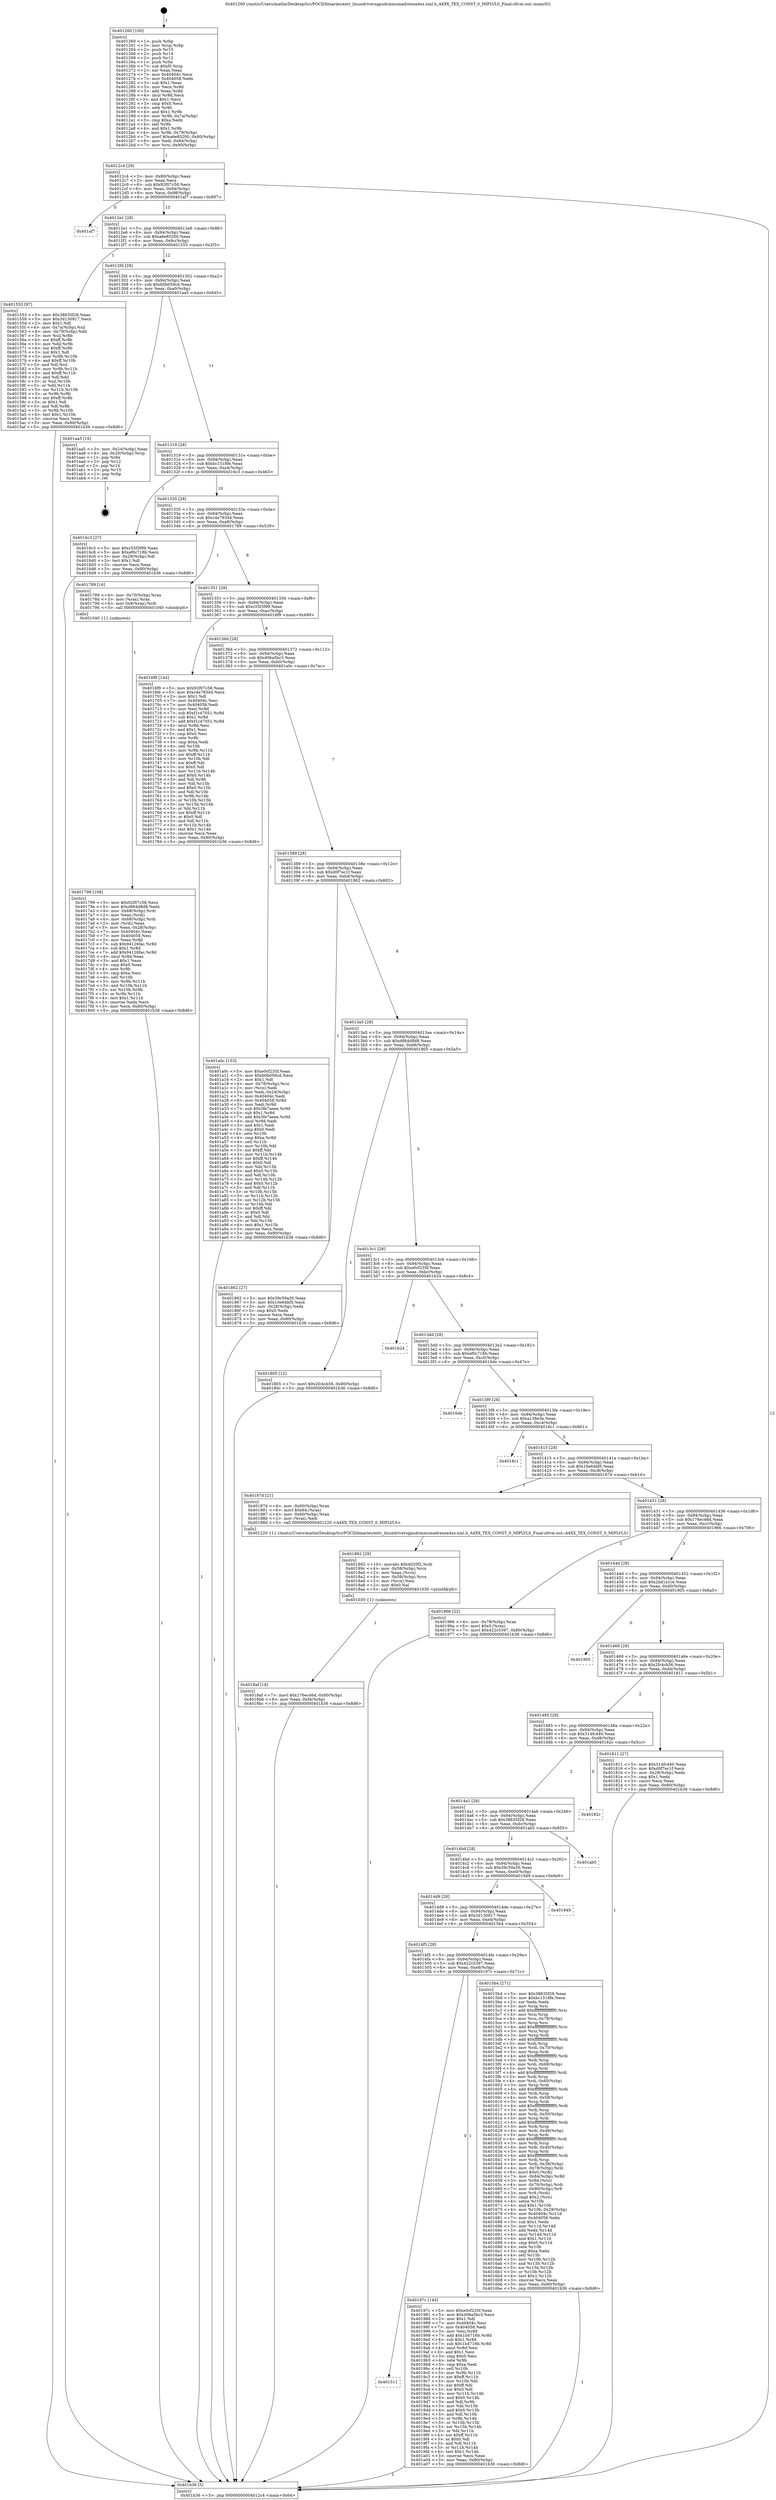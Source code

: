 digraph "0x401260" {
  label = "0x401260 (/mnt/c/Users/mathe/Desktop/tcc/POCII/binaries/extr_linuxdriversgpudrmmsmadrenoa4xx.xml.h_A4XX_TEX_CONST_0_MIPLVLS_Final-ollvm.out::main(0))"
  labelloc = "t"
  node[shape=record]

  Entry [label="",width=0.3,height=0.3,shape=circle,fillcolor=black,style=filled]
  "0x4012c4" [label="{
     0x4012c4 [29]\l
     | [instrs]\l
     &nbsp;&nbsp;0x4012c4 \<+3\>: mov -0x80(%rbp),%eax\l
     &nbsp;&nbsp;0x4012c7 \<+2\>: mov %eax,%ecx\l
     &nbsp;&nbsp;0x4012c9 \<+6\>: sub $0x92f07c58,%ecx\l
     &nbsp;&nbsp;0x4012cf \<+6\>: mov %eax,-0x94(%rbp)\l
     &nbsp;&nbsp;0x4012d5 \<+6\>: mov %ecx,-0x98(%rbp)\l
     &nbsp;&nbsp;0x4012db \<+6\>: je 0000000000401af7 \<main+0x897\>\l
  }"]
  "0x401af7" [label="{
     0x401af7\l
  }", style=dashed]
  "0x4012e1" [label="{
     0x4012e1 [28]\l
     | [instrs]\l
     &nbsp;&nbsp;0x4012e1 \<+5\>: jmp 00000000004012e6 \<main+0x86\>\l
     &nbsp;&nbsp;0x4012e6 \<+6\>: mov -0x94(%rbp),%eax\l
     &nbsp;&nbsp;0x4012ec \<+5\>: sub $0xa6e85200,%eax\l
     &nbsp;&nbsp;0x4012f1 \<+6\>: mov %eax,-0x9c(%rbp)\l
     &nbsp;&nbsp;0x4012f7 \<+6\>: je 0000000000401553 \<main+0x2f3\>\l
  }"]
  Exit [label="",width=0.3,height=0.3,shape=circle,fillcolor=black,style=filled,peripheries=2]
  "0x401553" [label="{
     0x401553 [97]\l
     | [instrs]\l
     &nbsp;&nbsp;0x401553 \<+5\>: mov $0x38635f28,%eax\l
     &nbsp;&nbsp;0x401558 \<+5\>: mov $0x3d130917,%ecx\l
     &nbsp;&nbsp;0x40155d \<+2\>: mov $0x1,%dl\l
     &nbsp;&nbsp;0x40155f \<+4\>: mov -0x7a(%rbp),%sil\l
     &nbsp;&nbsp;0x401563 \<+4\>: mov -0x79(%rbp),%dil\l
     &nbsp;&nbsp;0x401567 \<+3\>: mov %sil,%r8b\l
     &nbsp;&nbsp;0x40156a \<+4\>: xor $0xff,%r8b\l
     &nbsp;&nbsp;0x40156e \<+3\>: mov %dil,%r9b\l
     &nbsp;&nbsp;0x401571 \<+4\>: xor $0xff,%r9b\l
     &nbsp;&nbsp;0x401575 \<+3\>: xor $0x1,%dl\l
     &nbsp;&nbsp;0x401578 \<+3\>: mov %r8b,%r10b\l
     &nbsp;&nbsp;0x40157b \<+4\>: and $0xff,%r10b\l
     &nbsp;&nbsp;0x40157f \<+3\>: and %dl,%sil\l
     &nbsp;&nbsp;0x401582 \<+3\>: mov %r9b,%r11b\l
     &nbsp;&nbsp;0x401585 \<+4\>: and $0xff,%r11b\l
     &nbsp;&nbsp;0x401589 \<+3\>: and %dl,%dil\l
     &nbsp;&nbsp;0x40158c \<+3\>: or %sil,%r10b\l
     &nbsp;&nbsp;0x40158f \<+3\>: or %dil,%r11b\l
     &nbsp;&nbsp;0x401592 \<+3\>: xor %r11b,%r10b\l
     &nbsp;&nbsp;0x401595 \<+3\>: or %r9b,%r8b\l
     &nbsp;&nbsp;0x401598 \<+4\>: xor $0xff,%r8b\l
     &nbsp;&nbsp;0x40159c \<+3\>: or $0x1,%dl\l
     &nbsp;&nbsp;0x40159f \<+3\>: and %dl,%r8b\l
     &nbsp;&nbsp;0x4015a2 \<+3\>: or %r8b,%r10b\l
     &nbsp;&nbsp;0x4015a5 \<+4\>: test $0x1,%r10b\l
     &nbsp;&nbsp;0x4015a9 \<+3\>: cmovne %ecx,%eax\l
     &nbsp;&nbsp;0x4015ac \<+3\>: mov %eax,-0x80(%rbp)\l
     &nbsp;&nbsp;0x4015af \<+5\>: jmp 0000000000401b36 \<main+0x8d6\>\l
  }"]
  "0x4012fd" [label="{
     0x4012fd [28]\l
     | [instrs]\l
     &nbsp;&nbsp;0x4012fd \<+5\>: jmp 0000000000401302 \<main+0xa2\>\l
     &nbsp;&nbsp;0x401302 \<+6\>: mov -0x94(%rbp),%eax\l
     &nbsp;&nbsp;0x401308 \<+5\>: sub $0xb0b059cd,%eax\l
     &nbsp;&nbsp;0x40130d \<+6\>: mov %eax,-0xa0(%rbp)\l
     &nbsp;&nbsp;0x401313 \<+6\>: je 0000000000401aa5 \<main+0x845\>\l
  }"]
  "0x401b36" [label="{
     0x401b36 [5]\l
     | [instrs]\l
     &nbsp;&nbsp;0x401b36 \<+5\>: jmp 00000000004012c4 \<main+0x64\>\l
  }"]
  "0x401260" [label="{
     0x401260 [100]\l
     | [instrs]\l
     &nbsp;&nbsp;0x401260 \<+1\>: push %rbp\l
     &nbsp;&nbsp;0x401261 \<+3\>: mov %rsp,%rbp\l
     &nbsp;&nbsp;0x401264 \<+2\>: push %r15\l
     &nbsp;&nbsp;0x401266 \<+2\>: push %r14\l
     &nbsp;&nbsp;0x401268 \<+2\>: push %r12\l
     &nbsp;&nbsp;0x40126a \<+1\>: push %rbx\l
     &nbsp;&nbsp;0x40126b \<+7\>: sub $0xf0,%rsp\l
     &nbsp;&nbsp;0x401272 \<+2\>: xor %eax,%eax\l
     &nbsp;&nbsp;0x401274 \<+7\>: mov 0x40404c,%ecx\l
     &nbsp;&nbsp;0x40127b \<+7\>: mov 0x404058,%edx\l
     &nbsp;&nbsp;0x401282 \<+3\>: sub $0x1,%eax\l
     &nbsp;&nbsp;0x401285 \<+3\>: mov %ecx,%r8d\l
     &nbsp;&nbsp;0x401288 \<+3\>: add %eax,%r8d\l
     &nbsp;&nbsp;0x40128b \<+4\>: imul %r8d,%ecx\l
     &nbsp;&nbsp;0x40128f \<+3\>: and $0x1,%ecx\l
     &nbsp;&nbsp;0x401292 \<+3\>: cmp $0x0,%ecx\l
     &nbsp;&nbsp;0x401295 \<+4\>: sete %r9b\l
     &nbsp;&nbsp;0x401299 \<+4\>: and $0x1,%r9b\l
     &nbsp;&nbsp;0x40129d \<+4\>: mov %r9b,-0x7a(%rbp)\l
     &nbsp;&nbsp;0x4012a1 \<+3\>: cmp $0xa,%edx\l
     &nbsp;&nbsp;0x4012a4 \<+4\>: setl %r9b\l
     &nbsp;&nbsp;0x4012a8 \<+4\>: and $0x1,%r9b\l
     &nbsp;&nbsp;0x4012ac \<+4\>: mov %r9b,-0x79(%rbp)\l
     &nbsp;&nbsp;0x4012b0 \<+7\>: movl $0xa6e85200,-0x80(%rbp)\l
     &nbsp;&nbsp;0x4012b7 \<+6\>: mov %edi,-0x84(%rbp)\l
     &nbsp;&nbsp;0x4012bd \<+7\>: mov %rsi,-0x90(%rbp)\l
  }"]
  "0x401511" [label="{
     0x401511\l
  }", style=dashed]
  "0x401aa5" [label="{
     0x401aa5 [16]\l
     | [instrs]\l
     &nbsp;&nbsp;0x401aa5 \<+3\>: mov -0x24(%rbp),%eax\l
     &nbsp;&nbsp;0x401aa8 \<+4\>: lea -0x20(%rbp),%rsp\l
     &nbsp;&nbsp;0x401aac \<+1\>: pop %rbx\l
     &nbsp;&nbsp;0x401aad \<+2\>: pop %r12\l
     &nbsp;&nbsp;0x401aaf \<+2\>: pop %r14\l
     &nbsp;&nbsp;0x401ab1 \<+2\>: pop %r15\l
     &nbsp;&nbsp;0x401ab3 \<+1\>: pop %rbp\l
     &nbsp;&nbsp;0x401ab4 \<+1\>: ret\l
  }"]
  "0x401319" [label="{
     0x401319 [28]\l
     | [instrs]\l
     &nbsp;&nbsp;0x401319 \<+5\>: jmp 000000000040131e \<main+0xbe\>\l
     &nbsp;&nbsp;0x40131e \<+6\>: mov -0x94(%rbp),%eax\l
     &nbsp;&nbsp;0x401324 \<+5\>: sub $0xbc1518fe,%eax\l
     &nbsp;&nbsp;0x401329 \<+6\>: mov %eax,-0xa4(%rbp)\l
     &nbsp;&nbsp;0x40132f \<+6\>: je 00000000004016c3 \<main+0x463\>\l
  }"]
  "0x40197c" [label="{
     0x40197c [144]\l
     | [instrs]\l
     &nbsp;&nbsp;0x40197c \<+5\>: mov $0xe0cf235f,%eax\l
     &nbsp;&nbsp;0x401981 \<+5\>: mov $0xd06a5bc3,%ecx\l
     &nbsp;&nbsp;0x401986 \<+2\>: mov $0x1,%dl\l
     &nbsp;&nbsp;0x401988 \<+7\>: mov 0x40404c,%esi\l
     &nbsp;&nbsp;0x40198f \<+7\>: mov 0x404058,%edi\l
     &nbsp;&nbsp;0x401996 \<+3\>: mov %esi,%r8d\l
     &nbsp;&nbsp;0x401999 \<+7\>: add $0x1b4716b,%r8d\l
     &nbsp;&nbsp;0x4019a0 \<+4\>: sub $0x1,%r8d\l
     &nbsp;&nbsp;0x4019a4 \<+7\>: sub $0x1b4716b,%r8d\l
     &nbsp;&nbsp;0x4019ab \<+4\>: imul %r8d,%esi\l
     &nbsp;&nbsp;0x4019af \<+3\>: and $0x1,%esi\l
     &nbsp;&nbsp;0x4019b2 \<+3\>: cmp $0x0,%esi\l
     &nbsp;&nbsp;0x4019b5 \<+4\>: sete %r9b\l
     &nbsp;&nbsp;0x4019b9 \<+3\>: cmp $0xa,%edi\l
     &nbsp;&nbsp;0x4019bc \<+4\>: setl %r10b\l
     &nbsp;&nbsp;0x4019c0 \<+3\>: mov %r9b,%r11b\l
     &nbsp;&nbsp;0x4019c3 \<+4\>: xor $0xff,%r11b\l
     &nbsp;&nbsp;0x4019c7 \<+3\>: mov %r10b,%bl\l
     &nbsp;&nbsp;0x4019ca \<+3\>: xor $0xff,%bl\l
     &nbsp;&nbsp;0x4019cd \<+3\>: xor $0x0,%dl\l
     &nbsp;&nbsp;0x4019d0 \<+3\>: mov %r11b,%r14b\l
     &nbsp;&nbsp;0x4019d3 \<+4\>: and $0x0,%r14b\l
     &nbsp;&nbsp;0x4019d7 \<+3\>: and %dl,%r9b\l
     &nbsp;&nbsp;0x4019da \<+3\>: mov %bl,%r15b\l
     &nbsp;&nbsp;0x4019dd \<+4\>: and $0x0,%r15b\l
     &nbsp;&nbsp;0x4019e1 \<+3\>: and %dl,%r10b\l
     &nbsp;&nbsp;0x4019e4 \<+3\>: or %r9b,%r14b\l
     &nbsp;&nbsp;0x4019e7 \<+3\>: or %r10b,%r15b\l
     &nbsp;&nbsp;0x4019ea \<+3\>: xor %r15b,%r14b\l
     &nbsp;&nbsp;0x4019ed \<+3\>: or %bl,%r11b\l
     &nbsp;&nbsp;0x4019f0 \<+4\>: xor $0xff,%r11b\l
     &nbsp;&nbsp;0x4019f4 \<+3\>: or $0x0,%dl\l
     &nbsp;&nbsp;0x4019f7 \<+3\>: and %dl,%r11b\l
     &nbsp;&nbsp;0x4019fa \<+3\>: or %r11b,%r14b\l
     &nbsp;&nbsp;0x4019fd \<+4\>: test $0x1,%r14b\l
     &nbsp;&nbsp;0x401a01 \<+3\>: cmovne %ecx,%eax\l
     &nbsp;&nbsp;0x401a04 \<+3\>: mov %eax,-0x80(%rbp)\l
     &nbsp;&nbsp;0x401a07 \<+5\>: jmp 0000000000401b36 \<main+0x8d6\>\l
  }"]
  "0x4016c3" [label="{
     0x4016c3 [27]\l
     | [instrs]\l
     &nbsp;&nbsp;0x4016c3 \<+5\>: mov $0xc55f3f99,%eax\l
     &nbsp;&nbsp;0x4016c8 \<+5\>: mov $0xef0c718b,%ecx\l
     &nbsp;&nbsp;0x4016cd \<+3\>: mov -0x29(%rbp),%dl\l
     &nbsp;&nbsp;0x4016d0 \<+3\>: test $0x1,%dl\l
     &nbsp;&nbsp;0x4016d3 \<+3\>: cmovne %ecx,%eax\l
     &nbsp;&nbsp;0x4016d6 \<+3\>: mov %eax,-0x80(%rbp)\l
     &nbsp;&nbsp;0x4016d9 \<+5\>: jmp 0000000000401b36 \<main+0x8d6\>\l
  }"]
  "0x401335" [label="{
     0x401335 [28]\l
     | [instrs]\l
     &nbsp;&nbsp;0x401335 \<+5\>: jmp 000000000040133a \<main+0xda\>\l
     &nbsp;&nbsp;0x40133a \<+6\>: mov -0x94(%rbp),%eax\l
     &nbsp;&nbsp;0x401340 \<+5\>: sub $0xc4e783d4,%eax\l
     &nbsp;&nbsp;0x401345 \<+6\>: mov %eax,-0xa8(%rbp)\l
     &nbsp;&nbsp;0x40134b \<+6\>: je 0000000000401789 \<main+0x529\>\l
  }"]
  "0x4018af" [label="{
     0x4018af [18]\l
     | [instrs]\l
     &nbsp;&nbsp;0x4018af \<+7\>: movl $0x176ec46d,-0x80(%rbp)\l
     &nbsp;&nbsp;0x4018b6 \<+6\>: mov %eax,-0xf4(%rbp)\l
     &nbsp;&nbsp;0x4018bc \<+5\>: jmp 0000000000401b36 \<main+0x8d6\>\l
  }"]
  "0x401789" [label="{
     0x401789 [16]\l
     | [instrs]\l
     &nbsp;&nbsp;0x401789 \<+4\>: mov -0x70(%rbp),%rax\l
     &nbsp;&nbsp;0x40178d \<+3\>: mov (%rax),%rax\l
     &nbsp;&nbsp;0x401790 \<+4\>: mov 0x8(%rax),%rdi\l
     &nbsp;&nbsp;0x401794 \<+5\>: call 0000000000401040 \<atoi@plt\>\l
     | [calls]\l
     &nbsp;&nbsp;0x401040 \{1\} (unknown)\l
  }"]
  "0x401351" [label="{
     0x401351 [28]\l
     | [instrs]\l
     &nbsp;&nbsp;0x401351 \<+5\>: jmp 0000000000401356 \<main+0xf6\>\l
     &nbsp;&nbsp;0x401356 \<+6\>: mov -0x94(%rbp),%eax\l
     &nbsp;&nbsp;0x40135c \<+5\>: sub $0xc55f3f99,%eax\l
     &nbsp;&nbsp;0x401361 \<+6\>: mov %eax,-0xac(%rbp)\l
     &nbsp;&nbsp;0x401367 \<+6\>: je 00000000004016f9 \<main+0x499\>\l
  }"]
  "0x401892" [label="{
     0x401892 [29]\l
     | [instrs]\l
     &nbsp;&nbsp;0x401892 \<+10\>: movabs $0x4020f2,%rdi\l
     &nbsp;&nbsp;0x40189c \<+4\>: mov -0x58(%rbp),%rcx\l
     &nbsp;&nbsp;0x4018a0 \<+2\>: mov %eax,(%rcx)\l
     &nbsp;&nbsp;0x4018a2 \<+4\>: mov -0x58(%rbp),%rcx\l
     &nbsp;&nbsp;0x4018a6 \<+2\>: mov (%rcx),%esi\l
     &nbsp;&nbsp;0x4018a8 \<+2\>: mov $0x0,%al\l
     &nbsp;&nbsp;0x4018aa \<+5\>: call 0000000000401030 \<printf@plt\>\l
     | [calls]\l
     &nbsp;&nbsp;0x401030 \{1\} (unknown)\l
  }"]
  "0x4016f9" [label="{
     0x4016f9 [144]\l
     | [instrs]\l
     &nbsp;&nbsp;0x4016f9 \<+5\>: mov $0x92f07c58,%eax\l
     &nbsp;&nbsp;0x4016fe \<+5\>: mov $0xc4e783d4,%ecx\l
     &nbsp;&nbsp;0x401703 \<+2\>: mov $0x1,%dl\l
     &nbsp;&nbsp;0x401705 \<+7\>: mov 0x40404c,%esi\l
     &nbsp;&nbsp;0x40170c \<+7\>: mov 0x404058,%edi\l
     &nbsp;&nbsp;0x401713 \<+3\>: mov %esi,%r8d\l
     &nbsp;&nbsp;0x401716 \<+7\>: sub $0xf1c47051,%r8d\l
     &nbsp;&nbsp;0x40171d \<+4\>: sub $0x1,%r8d\l
     &nbsp;&nbsp;0x401721 \<+7\>: add $0xf1c47051,%r8d\l
     &nbsp;&nbsp;0x401728 \<+4\>: imul %r8d,%esi\l
     &nbsp;&nbsp;0x40172c \<+3\>: and $0x1,%esi\l
     &nbsp;&nbsp;0x40172f \<+3\>: cmp $0x0,%esi\l
     &nbsp;&nbsp;0x401732 \<+4\>: sete %r9b\l
     &nbsp;&nbsp;0x401736 \<+3\>: cmp $0xa,%edi\l
     &nbsp;&nbsp;0x401739 \<+4\>: setl %r10b\l
     &nbsp;&nbsp;0x40173d \<+3\>: mov %r9b,%r11b\l
     &nbsp;&nbsp;0x401740 \<+4\>: xor $0xff,%r11b\l
     &nbsp;&nbsp;0x401744 \<+3\>: mov %r10b,%bl\l
     &nbsp;&nbsp;0x401747 \<+3\>: xor $0xff,%bl\l
     &nbsp;&nbsp;0x40174a \<+3\>: xor $0x0,%dl\l
     &nbsp;&nbsp;0x40174d \<+3\>: mov %r11b,%r14b\l
     &nbsp;&nbsp;0x401750 \<+4\>: and $0x0,%r14b\l
     &nbsp;&nbsp;0x401754 \<+3\>: and %dl,%r9b\l
     &nbsp;&nbsp;0x401757 \<+3\>: mov %bl,%r15b\l
     &nbsp;&nbsp;0x40175a \<+4\>: and $0x0,%r15b\l
     &nbsp;&nbsp;0x40175e \<+3\>: and %dl,%r10b\l
     &nbsp;&nbsp;0x401761 \<+3\>: or %r9b,%r14b\l
     &nbsp;&nbsp;0x401764 \<+3\>: or %r10b,%r15b\l
     &nbsp;&nbsp;0x401767 \<+3\>: xor %r15b,%r14b\l
     &nbsp;&nbsp;0x40176a \<+3\>: or %bl,%r11b\l
     &nbsp;&nbsp;0x40176d \<+4\>: xor $0xff,%r11b\l
     &nbsp;&nbsp;0x401771 \<+3\>: or $0x0,%dl\l
     &nbsp;&nbsp;0x401774 \<+3\>: and %dl,%r11b\l
     &nbsp;&nbsp;0x401777 \<+3\>: or %r11b,%r14b\l
     &nbsp;&nbsp;0x40177a \<+4\>: test $0x1,%r14b\l
     &nbsp;&nbsp;0x40177e \<+3\>: cmovne %ecx,%eax\l
     &nbsp;&nbsp;0x401781 \<+3\>: mov %eax,-0x80(%rbp)\l
     &nbsp;&nbsp;0x401784 \<+5\>: jmp 0000000000401b36 \<main+0x8d6\>\l
  }"]
  "0x40136d" [label="{
     0x40136d [28]\l
     | [instrs]\l
     &nbsp;&nbsp;0x40136d \<+5\>: jmp 0000000000401372 \<main+0x112\>\l
     &nbsp;&nbsp;0x401372 \<+6\>: mov -0x94(%rbp),%eax\l
     &nbsp;&nbsp;0x401378 \<+5\>: sub $0xd06a5bc3,%eax\l
     &nbsp;&nbsp;0x40137d \<+6\>: mov %eax,-0xb0(%rbp)\l
     &nbsp;&nbsp;0x401383 \<+6\>: je 0000000000401a0c \<main+0x7ac\>\l
  }"]
  "0x401799" [label="{
     0x401799 [108]\l
     | [instrs]\l
     &nbsp;&nbsp;0x401799 \<+5\>: mov $0x92f07c58,%ecx\l
     &nbsp;&nbsp;0x40179e \<+5\>: mov $0xd864d8d8,%edx\l
     &nbsp;&nbsp;0x4017a3 \<+4\>: mov -0x68(%rbp),%rdi\l
     &nbsp;&nbsp;0x4017a7 \<+2\>: mov %eax,(%rdi)\l
     &nbsp;&nbsp;0x4017a9 \<+4\>: mov -0x68(%rbp),%rdi\l
     &nbsp;&nbsp;0x4017ad \<+2\>: mov (%rdi),%eax\l
     &nbsp;&nbsp;0x4017af \<+3\>: mov %eax,-0x28(%rbp)\l
     &nbsp;&nbsp;0x4017b2 \<+7\>: mov 0x40404c,%eax\l
     &nbsp;&nbsp;0x4017b9 \<+7\>: mov 0x404058,%esi\l
     &nbsp;&nbsp;0x4017c0 \<+3\>: mov %eax,%r8d\l
     &nbsp;&nbsp;0x4017c3 \<+7\>: sub $0x94126fac,%r8d\l
     &nbsp;&nbsp;0x4017ca \<+4\>: sub $0x1,%r8d\l
     &nbsp;&nbsp;0x4017ce \<+7\>: add $0x94126fac,%r8d\l
     &nbsp;&nbsp;0x4017d5 \<+4\>: imul %r8d,%eax\l
     &nbsp;&nbsp;0x4017d9 \<+3\>: and $0x1,%eax\l
     &nbsp;&nbsp;0x4017dc \<+3\>: cmp $0x0,%eax\l
     &nbsp;&nbsp;0x4017df \<+4\>: sete %r9b\l
     &nbsp;&nbsp;0x4017e3 \<+3\>: cmp $0xa,%esi\l
     &nbsp;&nbsp;0x4017e6 \<+4\>: setl %r10b\l
     &nbsp;&nbsp;0x4017ea \<+3\>: mov %r9b,%r11b\l
     &nbsp;&nbsp;0x4017ed \<+3\>: and %r10b,%r11b\l
     &nbsp;&nbsp;0x4017f0 \<+3\>: xor %r10b,%r9b\l
     &nbsp;&nbsp;0x4017f3 \<+3\>: or %r9b,%r11b\l
     &nbsp;&nbsp;0x4017f6 \<+4\>: test $0x1,%r11b\l
     &nbsp;&nbsp;0x4017fa \<+3\>: cmovne %edx,%ecx\l
     &nbsp;&nbsp;0x4017fd \<+3\>: mov %ecx,-0x80(%rbp)\l
     &nbsp;&nbsp;0x401800 \<+5\>: jmp 0000000000401b36 \<main+0x8d6\>\l
  }"]
  "0x401a0c" [label="{
     0x401a0c [153]\l
     | [instrs]\l
     &nbsp;&nbsp;0x401a0c \<+5\>: mov $0xe0cf235f,%eax\l
     &nbsp;&nbsp;0x401a11 \<+5\>: mov $0xb0b059cd,%ecx\l
     &nbsp;&nbsp;0x401a16 \<+2\>: mov $0x1,%dl\l
     &nbsp;&nbsp;0x401a18 \<+4\>: mov -0x78(%rbp),%rsi\l
     &nbsp;&nbsp;0x401a1c \<+2\>: mov (%rsi),%edi\l
     &nbsp;&nbsp;0x401a1e \<+3\>: mov %edi,-0x24(%rbp)\l
     &nbsp;&nbsp;0x401a21 \<+7\>: mov 0x40404c,%edi\l
     &nbsp;&nbsp;0x401a28 \<+8\>: mov 0x404058,%r8d\l
     &nbsp;&nbsp;0x401a30 \<+3\>: mov %edi,%r9d\l
     &nbsp;&nbsp;0x401a33 \<+7\>: sub $0x3fe7aeee,%r9d\l
     &nbsp;&nbsp;0x401a3a \<+4\>: sub $0x1,%r9d\l
     &nbsp;&nbsp;0x401a3e \<+7\>: add $0x3fe7aeee,%r9d\l
     &nbsp;&nbsp;0x401a45 \<+4\>: imul %r9d,%edi\l
     &nbsp;&nbsp;0x401a49 \<+3\>: and $0x1,%edi\l
     &nbsp;&nbsp;0x401a4c \<+3\>: cmp $0x0,%edi\l
     &nbsp;&nbsp;0x401a4f \<+4\>: sete %r10b\l
     &nbsp;&nbsp;0x401a53 \<+4\>: cmp $0xa,%r8d\l
     &nbsp;&nbsp;0x401a57 \<+4\>: setl %r11b\l
     &nbsp;&nbsp;0x401a5b \<+3\>: mov %r10b,%bl\l
     &nbsp;&nbsp;0x401a5e \<+3\>: xor $0xff,%bl\l
     &nbsp;&nbsp;0x401a61 \<+3\>: mov %r11b,%r14b\l
     &nbsp;&nbsp;0x401a64 \<+4\>: xor $0xff,%r14b\l
     &nbsp;&nbsp;0x401a68 \<+3\>: xor $0x0,%dl\l
     &nbsp;&nbsp;0x401a6b \<+3\>: mov %bl,%r15b\l
     &nbsp;&nbsp;0x401a6e \<+4\>: and $0x0,%r15b\l
     &nbsp;&nbsp;0x401a72 \<+3\>: and %dl,%r10b\l
     &nbsp;&nbsp;0x401a75 \<+3\>: mov %r14b,%r12b\l
     &nbsp;&nbsp;0x401a78 \<+4\>: and $0x0,%r12b\l
     &nbsp;&nbsp;0x401a7c \<+3\>: and %dl,%r11b\l
     &nbsp;&nbsp;0x401a7f \<+3\>: or %r10b,%r15b\l
     &nbsp;&nbsp;0x401a82 \<+3\>: or %r11b,%r12b\l
     &nbsp;&nbsp;0x401a85 \<+3\>: xor %r12b,%r15b\l
     &nbsp;&nbsp;0x401a88 \<+3\>: or %r14b,%bl\l
     &nbsp;&nbsp;0x401a8b \<+3\>: xor $0xff,%bl\l
     &nbsp;&nbsp;0x401a8e \<+3\>: or $0x0,%dl\l
     &nbsp;&nbsp;0x401a91 \<+2\>: and %dl,%bl\l
     &nbsp;&nbsp;0x401a93 \<+3\>: or %bl,%r15b\l
     &nbsp;&nbsp;0x401a96 \<+4\>: test $0x1,%r15b\l
     &nbsp;&nbsp;0x401a9a \<+3\>: cmovne %ecx,%eax\l
     &nbsp;&nbsp;0x401a9d \<+3\>: mov %eax,-0x80(%rbp)\l
     &nbsp;&nbsp;0x401aa0 \<+5\>: jmp 0000000000401b36 \<main+0x8d6\>\l
  }"]
  "0x401389" [label="{
     0x401389 [28]\l
     | [instrs]\l
     &nbsp;&nbsp;0x401389 \<+5\>: jmp 000000000040138e \<main+0x12e\>\l
     &nbsp;&nbsp;0x40138e \<+6\>: mov -0x94(%rbp),%eax\l
     &nbsp;&nbsp;0x401394 \<+5\>: sub $0xd0f7ec1f,%eax\l
     &nbsp;&nbsp;0x401399 \<+6\>: mov %eax,-0xb4(%rbp)\l
     &nbsp;&nbsp;0x40139f \<+6\>: je 0000000000401862 \<main+0x602\>\l
  }"]
  "0x4014f5" [label="{
     0x4014f5 [28]\l
     | [instrs]\l
     &nbsp;&nbsp;0x4014f5 \<+5\>: jmp 00000000004014fa \<main+0x29a\>\l
     &nbsp;&nbsp;0x4014fa \<+6\>: mov -0x94(%rbp),%eax\l
     &nbsp;&nbsp;0x401500 \<+5\>: sub $0x422c5397,%eax\l
     &nbsp;&nbsp;0x401505 \<+6\>: mov %eax,-0xe8(%rbp)\l
     &nbsp;&nbsp;0x40150b \<+6\>: je 000000000040197c \<main+0x71c\>\l
  }"]
  "0x401862" [label="{
     0x401862 [27]\l
     | [instrs]\l
     &nbsp;&nbsp;0x401862 \<+5\>: mov $0x39c59a30,%eax\l
     &nbsp;&nbsp;0x401867 \<+5\>: mov $0x10e64bf5,%ecx\l
     &nbsp;&nbsp;0x40186c \<+3\>: mov -0x28(%rbp),%edx\l
     &nbsp;&nbsp;0x40186f \<+3\>: cmp $0x0,%edx\l
     &nbsp;&nbsp;0x401872 \<+3\>: cmove %ecx,%eax\l
     &nbsp;&nbsp;0x401875 \<+3\>: mov %eax,-0x80(%rbp)\l
     &nbsp;&nbsp;0x401878 \<+5\>: jmp 0000000000401b36 \<main+0x8d6\>\l
  }"]
  "0x4013a5" [label="{
     0x4013a5 [28]\l
     | [instrs]\l
     &nbsp;&nbsp;0x4013a5 \<+5\>: jmp 00000000004013aa \<main+0x14a\>\l
     &nbsp;&nbsp;0x4013aa \<+6\>: mov -0x94(%rbp),%eax\l
     &nbsp;&nbsp;0x4013b0 \<+5\>: sub $0xd864d8d8,%eax\l
     &nbsp;&nbsp;0x4013b5 \<+6\>: mov %eax,-0xb8(%rbp)\l
     &nbsp;&nbsp;0x4013bb \<+6\>: je 0000000000401805 \<main+0x5a5\>\l
  }"]
  "0x4015b4" [label="{
     0x4015b4 [271]\l
     | [instrs]\l
     &nbsp;&nbsp;0x4015b4 \<+5\>: mov $0x38635f28,%eax\l
     &nbsp;&nbsp;0x4015b9 \<+5\>: mov $0xbc1518fe,%ecx\l
     &nbsp;&nbsp;0x4015be \<+2\>: xor %edx,%edx\l
     &nbsp;&nbsp;0x4015c0 \<+3\>: mov %rsp,%rsi\l
     &nbsp;&nbsp;0x4015c3 \<+4\>: add $0xfffffffffffffff0,%rsi\l
     &nbsp;&nbsp;0x4015c7 \<+3\>: mov %rsi,%rsp\l
     &nbsp;&nbsp;0x4015ca \<+4\>: mov %rsi,-0x78(%rbp)\l
     &nbsp;&nbsp;0x4015ce \<+3\>: mov %rsp,%rsi\l
     &nbsp;&nbsp;0x4015d1 \<+4\>: add $0xfffffffffffffff0,%rsi\l
     &nbsp;&nbsp;0x4015d5 \<+3\>: mov %rsi,%rsp\l
     &nbsp;&nbsp;0x4015d8 \<+3\>: mov %rsp,%rdi\l
     &nbsp;&nbsp;0x4015db \<+4\>: add $0xfffffffffffffff0,%rdi\l
     &nbsp;&nbsp;0x4015df \<+3\>: mov %rdi,%rsp\l
     &nbsp;&nbsp;0x4015e2 \<+4\>: mov %rdi,-0x70(%rbp)\l
     &nbsp;&nbsp;0x4015e6 \<+3\>: mov %rsp,%rdi\l
     &nbsp;&nbsp;0x4015e9 \<+4\>: add $0xfffffffffffffff0,%rdi\l
     &nbsp;&nbsp;0x4015ed \<+3\>: mov %rdi,%rsp\l
     &nbsp;&nbsp;0x4015f0 \<+4\>: mov %rdi,-0x68(%rbp)\l
     &nbsp;&nbsp;0x4015f4 \<+3\>: mov %rsp,%rdi\l
     &nbsp;&nbsp;0x4015f7 \<+4\>: add $0xfffffffffffffff0,%rdi\l
     &nbsp;&nbsp;0x4015fb \<+3\>: mov %rdi,%rsp\l
     &nbsp;&nbsp;0x4015fe \<+4\>: mov %rdi,-0x60(%rbp)\l
     &nbsp;&nbsp;0x401602 \<+3\>: mov %rsp,%rdi\l
     &nbsp;&nbsp;0x401605 \<+4\>: add $0xfffffffffffffff0,%rdi\l
     &nbsp;&nbsp;0x401609 \<+3\>: mov %rdi,%rsp\l
     &nbsp;&nbsp;0x40160c \<+4\>: mov %rdi,-0x58(%rbp)\l
     &nbsp;&nbsp;0x401610 \<+3\>: mov %rsp,%rdi\l
     &nbsp;&nbsp;0x401613 \<+4\>: add $0xfffffffffffffff0,%rdi\l
     &nbsp;&nbsp;0x401617 \<+3\>: mov %rdi,%rsp\l
     &nbsp;&nbsp;0x40161a \<+4\>: mov %rdi,-0x50(%rbp)\l
     &nbsp;&nbsp;0x40161e \<+3\>: mov %rsp,%rdi\l
     &nbsp;&nbsp;0x401621 \<+4\>: add $0xfffffffffffffff0,%rdi\l
     &nbsp;&nbsp;0x401625 \<+3\>: mov %rdi,%rsp\l
     &nbsp;&nbsp;0x401628 \<+4\>: mov %rdi,-0x48(%rbp)\l
     &nbsp;&nbsp;0x40162c \<+3\>: mov %rsp,%rdi\l
     &nbsp;&nbsp;0x40162f \<+4\>: add $0xfffffffffffffff0,%rdi\l
     &nbsp;&nbsp;0x401633 \<+3\>: mov %rdi,%rsp\l
     &nbsp;&nbsp;0x401636 \<+4\>: mov %rdi,-0x40(%rbp)\l
     &nbsp;&nbsp;0x40163a \<+3\>: mov %rsp,%rdi\l
     &nbsp;&nbsp;0x40163d \<+4\>: add $0xfffffffffffffff0,%rdi\l
     &nbsp;&nbsp;0x401641 \<+3\>: mov %rdi,%rsp\l
     &nbsp;&nbsp;0x401644 \<+4\>: mov %rdi,-0x38(%rbp)\l
     &nbsp;&nbsp;0x401648 \<+4\>: mov -0x78(%rbp),%rdi\l
     &nbsp;&nbsp;0x40164c \<+6\>: movl $0x0,(%rdi)\l
     &nbsp;&nbsp;0x401652 \<+7\>: mov -0x84(%rbp),%r8d\l
     &nbsp;&nbsp;0x401659 \<+3\>: mov %r8d,(%rsi)\l
     &nbsp;&nbsp;0x40165c \<+4\>: mov -0x70(%rbp),%rdi\l
     &nbsp;&nbsp;0x401660 \<+7\>: mov -0x90(%rbp),%r9\l
     &nbsp;&nbsp;0x401667 \<+3\>: mov %r9,(%rdi)\l
     &nbsp;&nbsp;0x40166a \<+3\>: cmpl $0x2,(%rsi)\l
     &nbsp;&nbsp;0x40166d \<+4\>: setne %r10b\l
     &nbsp;&nbsp;0x401671 \<+4\>: and $0x1,%r10b\l
     &nbsp;&nbsp;0x401675 \<+4\>: mov %r10b,-0x29(%rbp)\l
     &nbsp;&nbsp;0x401679 \<+8\>: mov 0x40404c,%r11d\l
     &nbsp;&nbsp;0x401681 \<+7\>: mov 0x404058,%ebx\l
     &nbsp;&nbsp;0x401688 \<+3\>: sub $0x1,%edx\l
     &nbsp;&nbsp;0x40168b \<+3\>: mov %r11d,%r14d\l
     &nbsp;&nbsp;0x40168e \<+3\>: add %edx,%r14d\l
     &nbsp;&nbsp;0x401691 \<+4\>: imul %r14d,%r11d\l
     &nbsp;&nbsp;0x401695 \<+4\>: and $0x1,%r11d\l
     &nbsp;&nbsp;0x401699 \<+4\>: cmp $0x0,%r11d\l
     &nbsp;&nbsp;0x40169d \<+4\>: sete %r10b\l
     &nbsp;&nbsp;0x4016a1 \<+3\>: cmp $0xa,%ebx\l
     &nbsp;&nbsp;0x4016a4 \<+4\>: setl %r15b\l
     &nbsp;&nbsp;0x4016a8 \<+3\>: mov %r10b,%r12b\l
     &nbsp;&nbsp;0x4016ab \<+3\>: and %r15b,%r12b\l
     &nbsp;&nbsp;0x4016ae \<+3\>: xor %r15b,%r10b\l
     &nbsp;&nbsp;0x4016b1 \<+3\>: or %r10b,%r12b\l
     &nbsp;&nbsp;0x4016b4 \<+4\>: test $0x1,%r12b\l
     &nbsp;&nbsp;0x4016b8 \<+3\>: cmovne %ecx,%eax\l
     &nbsp;&nbsp;0x4016bb \<+3\>: mov %eax,-0x80(%rbp)\l
     &nbsp;&nbsp;0x4016be \<+5\>: jmp 0000000000401b36 \<main+0x8d6\>\l
  }"]
  "0x401805" [label="{
     0x401805 [12]\l
     | [instrs]\l
     &nbsp;&nbsp;0x401805 \<+7\>: movl $0x2fc4cb56,-0x80(%rbp)\l
     &nbsp;&nbsp;0x40180c \<+5\>: jmp 0000000000401b36 \<main+0x8d6\>\l
  }"]
  "0x4013c1" [label="{
     0x4013c1 [28]\l
     | [instrs]\l
     &nbsp;&nbsp;0x4013c1 \<+5\>: jmp 00000000004013c6 \<main+0x166\>\l
     &nbsp;&nbsp;0x4013c6 \<+6\>: mov -0x94(%rbp),%eax\l
     &nbsp;&nbsp;0x4013cc \<+5\>: sub $0xe0cf235f,%eax\l
     &nbsp;&nbsp;0x4013d1 \<+6\>: mov %eax,-0xbc(%rbp)\l
     &nbsp;&nbsp;0x4013d7 \<+6\>: je 0000000000401b24 \<main+0x8c4\>\l
  }"]
  "0x4014d9" [label="{
     0x4014d9 [28]\l
     | [instrs]\l
     &nbsp;&nbsp;0x4014d9 \<+5\>: jmp 00000000004014de \<main+0x27e\>\l
     &nbsp;&nbsp;0x4014de \<+6\>: mov -0x94(%rbp),%eax\l
     &nbsp;&nbsp;0x4014e4 \<+5\>: sub $0x3d130917,%eax\l
     &nbsp;&nbsp;0x4014e9 \<+6\>: mov %eax,-0xe4(%rbp)\l
     &nbsp;&nbsp;0x4014ef \<+6\>: je 00000000004015b4 \<main+0x354\>\l
  }"]
  "0x401b24" [label="{
     0x401b24\l
  }", style=dashed]
  "0x4013dd" [label="{
     0x4013dd [28]\l
     | [instrs]\l
     &nbsp;&nbsp;0x4013dd \<+5\>: jmp 00000000004013e2 \<main+0x182\>\l
     &nbsp;&nbsp;0x4013e2 \<+6\>: mov -0x94(%rbp),%eax\l
     &nbsp;&nbsp;0x4013e8 \<+5\>: sub $0xef0c718b,%eax\l
     &nbsp;&nbsp;0x4013ed \<+6\>: mov %eax,-0xc0(%rbp)\l
     &nbsp;&nbsp;0x4013f3 \<+6\>: je 00000000004016de \<main+0x47e\>\l
  }"]
  "0x401949" [label="{
     0x401949\l
  }", style=dashed]
  "0x4016de" [label="{
     0x4016de\l
  }", style=dashed]
  "0x4013f9" [label="{
     0x4013f9 [28]\l
     | [instrs]\l
     &nbsp;&nbsp;0x4013f9 \<+5\>: jmp 00000000004013fe \<main+0x19e\>\l
     &nbsp;&nbsp;0x4013fe \<+6\>: mov -0x94(%rbp),%eax\l
     &nbsp;&nbsp;0x401404 \<+5\>: sub $0xa138e3e,%eax\l
     &nbsp;&nbsp;0x401409 \<+6\>: mov %eax,-0xc4(%rbp)\l
     &nbsp;&nbsp;0x40140f \<+6\>: je 00000000004018c1 \<main+0x661\>\l
  }"]
  "0x4014bd" [label="{
     0x4014bd [28]\l
     | [instrs]\l
     &nbsp;&nbsp;0x4014bd \<+5\>: jmp 00000000004014c2 \<main+0x262\>\l
     &nbsp;&nbsp;0x4014c2 \<+6\>: mov -0x94(%rbp),%eax\l
     &nbsp;&nbsp;0x4014c8 \<+5\>: sub $0x39c59a30,%eax\l
     &nbsp;&nbsp;0x4014cd \<+6\>: mov %eax,-0xe0(%rbp)\l
     &nbsp;&nbsp;0x4014d3 \<+6\>: je 0000000000401949 \<main+0x6e9\>\l
  }"]
  "0x4018c1" [label="{
     0x4018c1\l
  }", style=dashed]
  "0x401415" [label="{
     0x401415 [28]\l
     | [instrs]\l
     &nbsp;&nbsp;0x401415 \<+5\>: jmp 000000000040141a \<main+0x1ba\>\l
     &nbsp;&nbsp;0x40141a \<+6\>: mov -0x94(%rbp),%eax\l
     &nbsp;&nbsp;0x401420 \<+5\>: sub $0x10e64bf5,%eax\l
     &nbsp;&nbsp;0x401425 \<+6\>: mov %eax,-0xc8(%rbp)\l
     &nbsp;&nbsp;0x40142b \<+6\>: je 000000000040187d \<main+0x61d\>\l
  }"]
  "0x401ab5" [label="{
     0x401ab5\l
  }", style=dashed]
  "0x40187d" [label="{
     0x40187d [21]\l
     | [instrs]\l
     &nbsp;&nbsp;0x40187d \<+4\>: mov -0x60(%rbp),%rax\l
     &nbsp;&nbsp;0x401881 \<+6\>: movl $0x64,(%rax)\l
     &nbsp;&nbsp;0x401887 \<+4\>: mov -0x60(%rbp),%rax\l
     &nbsp;&nbsp;0x40188b \<+2\>: mov (%rax),%edi\l
     &nbsp;&nbsp;0x40188d \<+5\>: call 0000000000401220 \<A4XX_TEX_CONST_0_MIPLVLS\>\l
     | [calls]\l
     &nbsp;&nbsp;0x401220 \{1\} (/mnt/c/Users/mathe/Desktop/tcc/POCII/binaries/extr_linuxdriversgpudrmmsmadrenoa4xx.xml.h_A4XX_TEX_CONST_0_MIPLVLS_Final-ollvm.out::A4XX_TEX_CONST_0_MIPLVLS)\l
  }"]
  "0x401431" [label="{
     0x401431 [28]\l
     | [instrs]\l
     &nbsp;&nbsp;0x401431 \<+5\>: jmp 0000000000401436 \<main+0x1d6\>\l
     &nbsp;&nbsp;0x401436 \<+6\>: mov -0x94(%rbp),%eax\l
     &nbsp;&nbsp;0x40143c \<+5\>: sub $0x176ec46d,%eax\l
     &nbsp;&nbsp;0x401441 \<+6\>: mov %eax,-0xcc(%rbp)\l
     &nbsp;&nbsp;0x401447 \<+6\>: je 0000000000401966 \<main+0x706\>\l
  }"]
  "0x4014a1" [label="{
     0x4014a1 [28]\l
     | [instrs]\l
     &nbsp;&nbsp;0x4014a1 \<+5\>: jmp 00000000004014a6 \<main+0x246\>\l
     &nbsp;&nbsp;0x4014a6 \<+6\>: mov -0x94(%rbp),%eax\l
     &nbsp;&nbsp;0x4014ac \<+5\>: sub $0x38635f28,%eax\l
     &nbsp;&nbsp;0x4014b1 \<+6\>: mov %eax,-0xdc(%rbp)\l
     &nbsp;&nbsp;0x4014b7 \<+6\>: je 0000000000401ab5 \<main+0x855\>\l
  }"]
  "0x401966" [label="{
     0x401966 [22]\l
     | [instrs]\l
     &nbsp;&nbsp;0x401966 \<+4\>: mov -0x78(%rbp),%rax\l
     &nbsp;&nbsp;0x40196a \<+6\>: movl $0x0,(%rax)\l
     &nbsp;&nbsp;0x401970 \<+7\>: movl $0x422c5397,-0x80(%rbp)\l
     &nbsp;&nbsp;0x401977 \<+5\>: jmp 0000000000401b36 \<main+0x8d6\>\l
  }"]
  "0x40144d" [label="{
     0x40144d [28]\l
     | [instrs]\l
     &nbsp;&nbsp;0x40144d \<+5\>: jmp 0000000000401452 \<main+0x1f2\>\l
     &nbsp;&nbsp;0x401452 \<+6\>: mov -0x94(%rbp),%eax\l
     &nbsp;&nbsp;0x401458 \<+5\>: sub $0x2bd1a1ce,%eax\l
     &nbsp;&nbsp;0x40145d \<+6\>: mov %eax,-0xd0(%rbp)\l
     &nbsp;&nbsp;0x401463 \<+6\>: je 0000000000401905 \<main+0x6a5\>\l
  }"]
  "0x40182c" [label="{
     0x40182c\l
  }", style=dashed]
  "0x401905" [label="{
     0x401905\l
  }", style=dashed]
  "0x401469" [label="{
     0x401469 [28]\l
     | [instrs]\l
     &nbsp;&nbsp;0x401469 \<+5\>: jmp 000000000040146e \<main+0x20e\>\l
     &nbsp;&nbsp;0x40146e \<+6\>: mov -0x94(%rbp),%eax\l
     &nbsp;&nbsp;0x401474 \<+5\>: sub $0x2fc4cb56,%eax\l
     &nbsp;&nbsp;0x401479 \<+6\>: mov %eax,-0xd4(%rbp)\l
     &nbsp;&nbsp;0x40147f \<+6\>: je 0000000000401811 \<main+0x5b1\>\l
  }"]
  "0x401485" [label="{
     0x401485 [28]\l
     | [instrs]\l
     &nbsp;&nbsp;0x401485 \<+5\>: jmp 000000000040148a \<main+0x22a\>\l
     &nbsp;&nbsp;0x40148a \<+6\>: mov -0x94(%rbp),%eax\l
     &nbsp;&nbsp;0x401490 \<+5\>: sub $0x314fc440,%eax\l
     &nbsp;&nbsp;0x401495 \<+6\>: mov %eax,-0xd8(%rbp)\l
     &nbsp;&nbsp;0x40149b \<+6\>: je 000000000040182c \<main+0x5cc\>\l
  }"]
  "0x401811" [label="{
     0x401811 [27]\l
     | [instrs]\l
     &nbsp;&nbsp;0x401811 \<+5\>: mov $0x314fc440,%eax\l
     &nbsp;&nbsp;0x401816 \<+5\>: mov $0xd0f7ec1f,%ecx\l
     &nbsp;&nbsp;0x40181b \<+3\>: mov -0x28(%rbp),%edx\l
     &nbsp;&nbsp;0x40181e \<+3\>: cmp $0x1,%edx\l
     &nbsp;&nbsp;0x401821 \<+3\>: cmovl %ecx,%eax\l
     &nbsp;&nbsp;0x401824 \<+3\>: mov %eax,-0x80(%rbp)\l
     &nbsp;&nbsp;0x401827 \<+5\>: jmp 0000000000401b36 \<main+0x8d6\>\l
  }"]
  Entry -> "0x401260" [label=" 1"]
  "0x4012c4" -> "0x401af7" [label=" 0"]
  "0x4012c4" -> "0x4012e1" [label=" 13"]
  "0x401aa5" -> Exit [label=" 1"]
  "0x4012e1" -> "0x401553" [label=" 1"]
  "0x4012e1" -> "0x4012fd" [label=" 12"]
  "0x401553" -> "0x401b36" [label=" 1"]
  "0x401260" -> "0x4012c4" [label=" 1"]
  "0x401b36" -> "0x4012c4" [label=" 12"]
  "0x401a0c" -> "0x401b36" [label=" 1"]
  "0x4012fd" -> "0x401aa5" [label=" 1"]
  "0x4012fd" -> "0x401319" [label=" 11"]
  "0x40197c" -> "0x401b36" [label=" 1"]
  "0x401319" -> "0x4016c3" [label=" 1"]
  "0x401319" -> "0x401335" [label=" 10"]
  "0x4014f5" -> "0x401511" [label=" 0"]
  "0x401335" -> "0x401789" [label=" 1"]
  "0x401335" -> "0x401351" [label=" 9"]
  "0x4014f5" -> "0x40197c" [label=" 1"]
  "0x401351" -> "0x4016f9" [label=" 1"]
  "0x401351" -> "0x40136d" [label=" 8"]
  "0x401966" -> "0x401b36" [label=" 1"]
  "0x40136d" -> "0x401a0c" [label=" 1"]
  "0x40136d" -> "0x401389" [label=" 7"]
  "0x4018af" -> "0x401b36" [label=" 1"]
  "0x401389" -> "0x401862" [label=" 1"]
  "0x401389" -> "0x4013a5" [label=" 6"]
  "0x40187d" -> "0x401892" [label=" 1"]
  "0x4013a5" -> "0x401805" [label=" 1"]
  "0x4013a5" -> "0x4013c1" [label=" 5"]
  "0x401862" -> "0x401b36" [label=" 1"]
  "0x4013c1" -> "0x401b24" [label=" 0"]
  "0x4013c1" -> "0x4013dd" [label=" 5"]
  "0x401805" -> "0x401b36" [label=" 1"]
  "0x4013dd" -> "0x4016de" [label=" 0"]
  "0x4013dd" -> "0x4013f9" [label=" 5"]
  "0x401799" -> "0x401b36" [label=" 1"]
  "0x4013f9" -> "0x4018c1" [label=" 0"]
  "0x4013f9" -> "0x401415" [label=" 5"]
  "0x4016f9" -> "0x401b36" [label=" 1"]
  "0x401415" -> "0x40187d" [label=" 1"]
  "0x401415" -> "0x401431" [label=" 4"]
  "0x4016c3" -> "0x401b36" [label=" 1"]
  "0x401431" -> "0x401966" [label=" 1"]
  "0x401431" -> "0x40144d" [label=" 3"]
  "0x401892" -> "0x4018af" [label=" 1"]
  "0x40144d" -> "0x401905" [label=" 0"]
  "0x40144d" -> "0x401469" [label=" 3"]
  "0x4014d9" -> "0x4014f5" [label=" 1"]
  "0x401469" -> "0x401811" [label=" 1"]
  "0x401469" -> "0x401485" [label=" 2"]
  "0x4014d9" -> "0x4015b4" [label=" 1"]
  "0x401485" -> "0x40182c" [label=" 0"]
  "0x401485" -> "0x4014a1" [label=" 2"]
  "0x4015b4" -> "0x401b36" [label=" 1"]
  "0x4014a1" -> "0x401ab5" [label=" 0"]
  "0x4014a1" -> "0x4014bd" [label=" 2"]
  "0x401789" -> "0x401799" [label=" 1"]
  "0x4014bd" -> "0x401949" [label=" 0"]
  "0x4014bd" -> "0x4014d9" [label=" 2"]
  "0x401811" -> "0x401b36" [label=" 1"]
}
